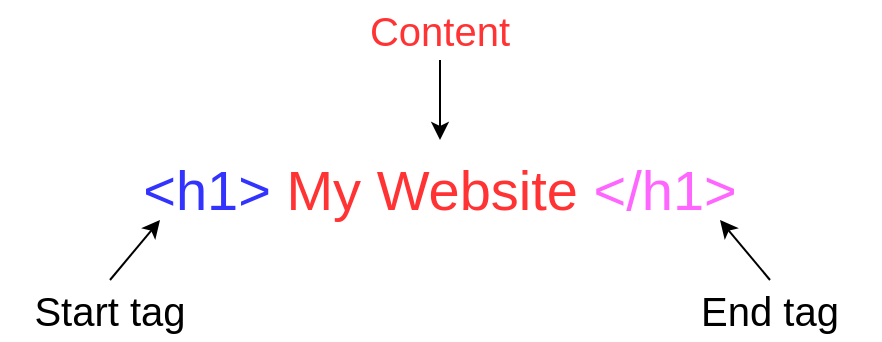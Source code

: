 <mxfile version="16.6.3" type="github">
  <diagram id="I8DebbqqYLaByu_6cObp" name="Page-1">
    <mxGraphModel dx="712" dy="499" grid="1" gridSize="10" guides="1" tooltips="1" connect="1" arrows="1" fold="1" page="1" pageScale="1" pageWidth="827" pageHeight="1169" math="0" shadow="0">
      <root>
        <mxCell id="0" />
        <mxCell id="1" parent="0" />
        <mxCell id="IXUASbFMRorGri0YMZiN-2" value="&lt;font style=&quot;font-size: 28px&quot;&gt;&lt;font color=&quot;#3333ff&quot;&gt;&amp;lt;h1&amp;gt;&lt;/font&gt; &lt;font color=&quot;#ff3333&quot;&gt;My Website&lt;/font&gt; &lt;font color=&quot;#ff66ff&quot;&gt;&amp;lt;/h1&amp;gt;&lt;/font&gt;&lt;/font&gt;" style="text;html=1;strokeColor=none;fillColor=none;align=center;verticalAlign=middle;whiteSpace=wrap;rounded=0;" vertex="1" parent="1">
          <mxGeometry x="210" y="90" width="340" height="110" as="geometry" />
        </mxCell>
        <mxCell id="IXUASbFMRorGri0YMZiN-3" value="Start tag" style="text;html=1;strokeColor=none;fillColor=none;align=center;verticalAlign=middle;whiteSpace=wrap;rounded=0;fontSize=20;" vertex="1" parent="1">
          <mxGeometry x="160" y="190" width="110" height="30" as="geometry" />
        </mxCell>
        <mxCell id="IXUASbFMRorGri0YMZiN-5" value="End tag" style="text;html=1;strokeColor=none;fillColor=none;align=center;verticalAlign=middle;whiteSpace=wrap;rounded=0;fontSize=20;" vertex="1" parent="1">
          <mxGeometry x="490" y="190" width="110" height="30" as="geometry" />
        </mxCell>
        <mxCell id="IXUASbFMRorGri0YMZiN-6" value="&lt;font color=&quot;#ff3333&quot;&gt;Content&lt;/font&gt;" style="text;html=1;strokeColor=none;fillColor=none;align=center;verticalAlign=middle;whiteSpace=wrap;rounded=0;fontSize=20;" vertex="1" parent="1">
          <mxGeometry x="325" y="50" width="110" height="30" as="geometry" />
        </mxCell>
        <mxCell id="IXUASbFMRorGri0YMZiN-7" value="" style="endArrow=classic;html=1;rounded=0;fontSize=20;exitX=0.5;exitY=0;exitDx=0;exitDy=0;" edge="1" parent="1" source="IXUASbFMRorGri0YMZiN-3">
          <mxGeometry width="50" height="50" relative="1" as="geometry">
            <mxPoint x="340" y="260" as="sourcePoint" />
            <mxPoint x="240" y="160" as="targetPoint" />
          </mxGeometry>
        </mxCell>
        <mxCell id="IXUASbFMRorGri0YMZiN-12" value="" style="endArrow=classic;html=1;rounded=0;fontSize=20;exitX=0.5;exitY=0;exitDx=0;exitDy=0;" edge="1" parent="1" source="IXUASbFMRorGri0YMZiN-5">
          <mxGeometry width="50" height="50" relative="1" as="geometry">
            <mxPoint x="550" y="210" as="sourcePoint" />
            <mxPoint x="520" y="160" as="targetPoint" />
          </mxGeometry>
        </mxCell>
        <mxCell id="IXUASbFMRorGri0YMZiN-14" value="" style="endArrow=classic;html=1;rounded=0;fontSize=20;exitX=0.5;exitY=1;exitDx=0;exitDy=0;" edge="1" parent="1" source="IXUASbFMRorGri0YMZiN-6">
          <mxGeometry width="50" height="50" relative="1" as="geometry">
            <mxPoint x="360" y="80" as="sourcePoint" />
            <mxPoint x="380" y="120" as="targetPoint" />
          </mxGeometry>
        </mxCell>
      </root>
    </mxGraphModel>
  </diagram>
</mxfile>
